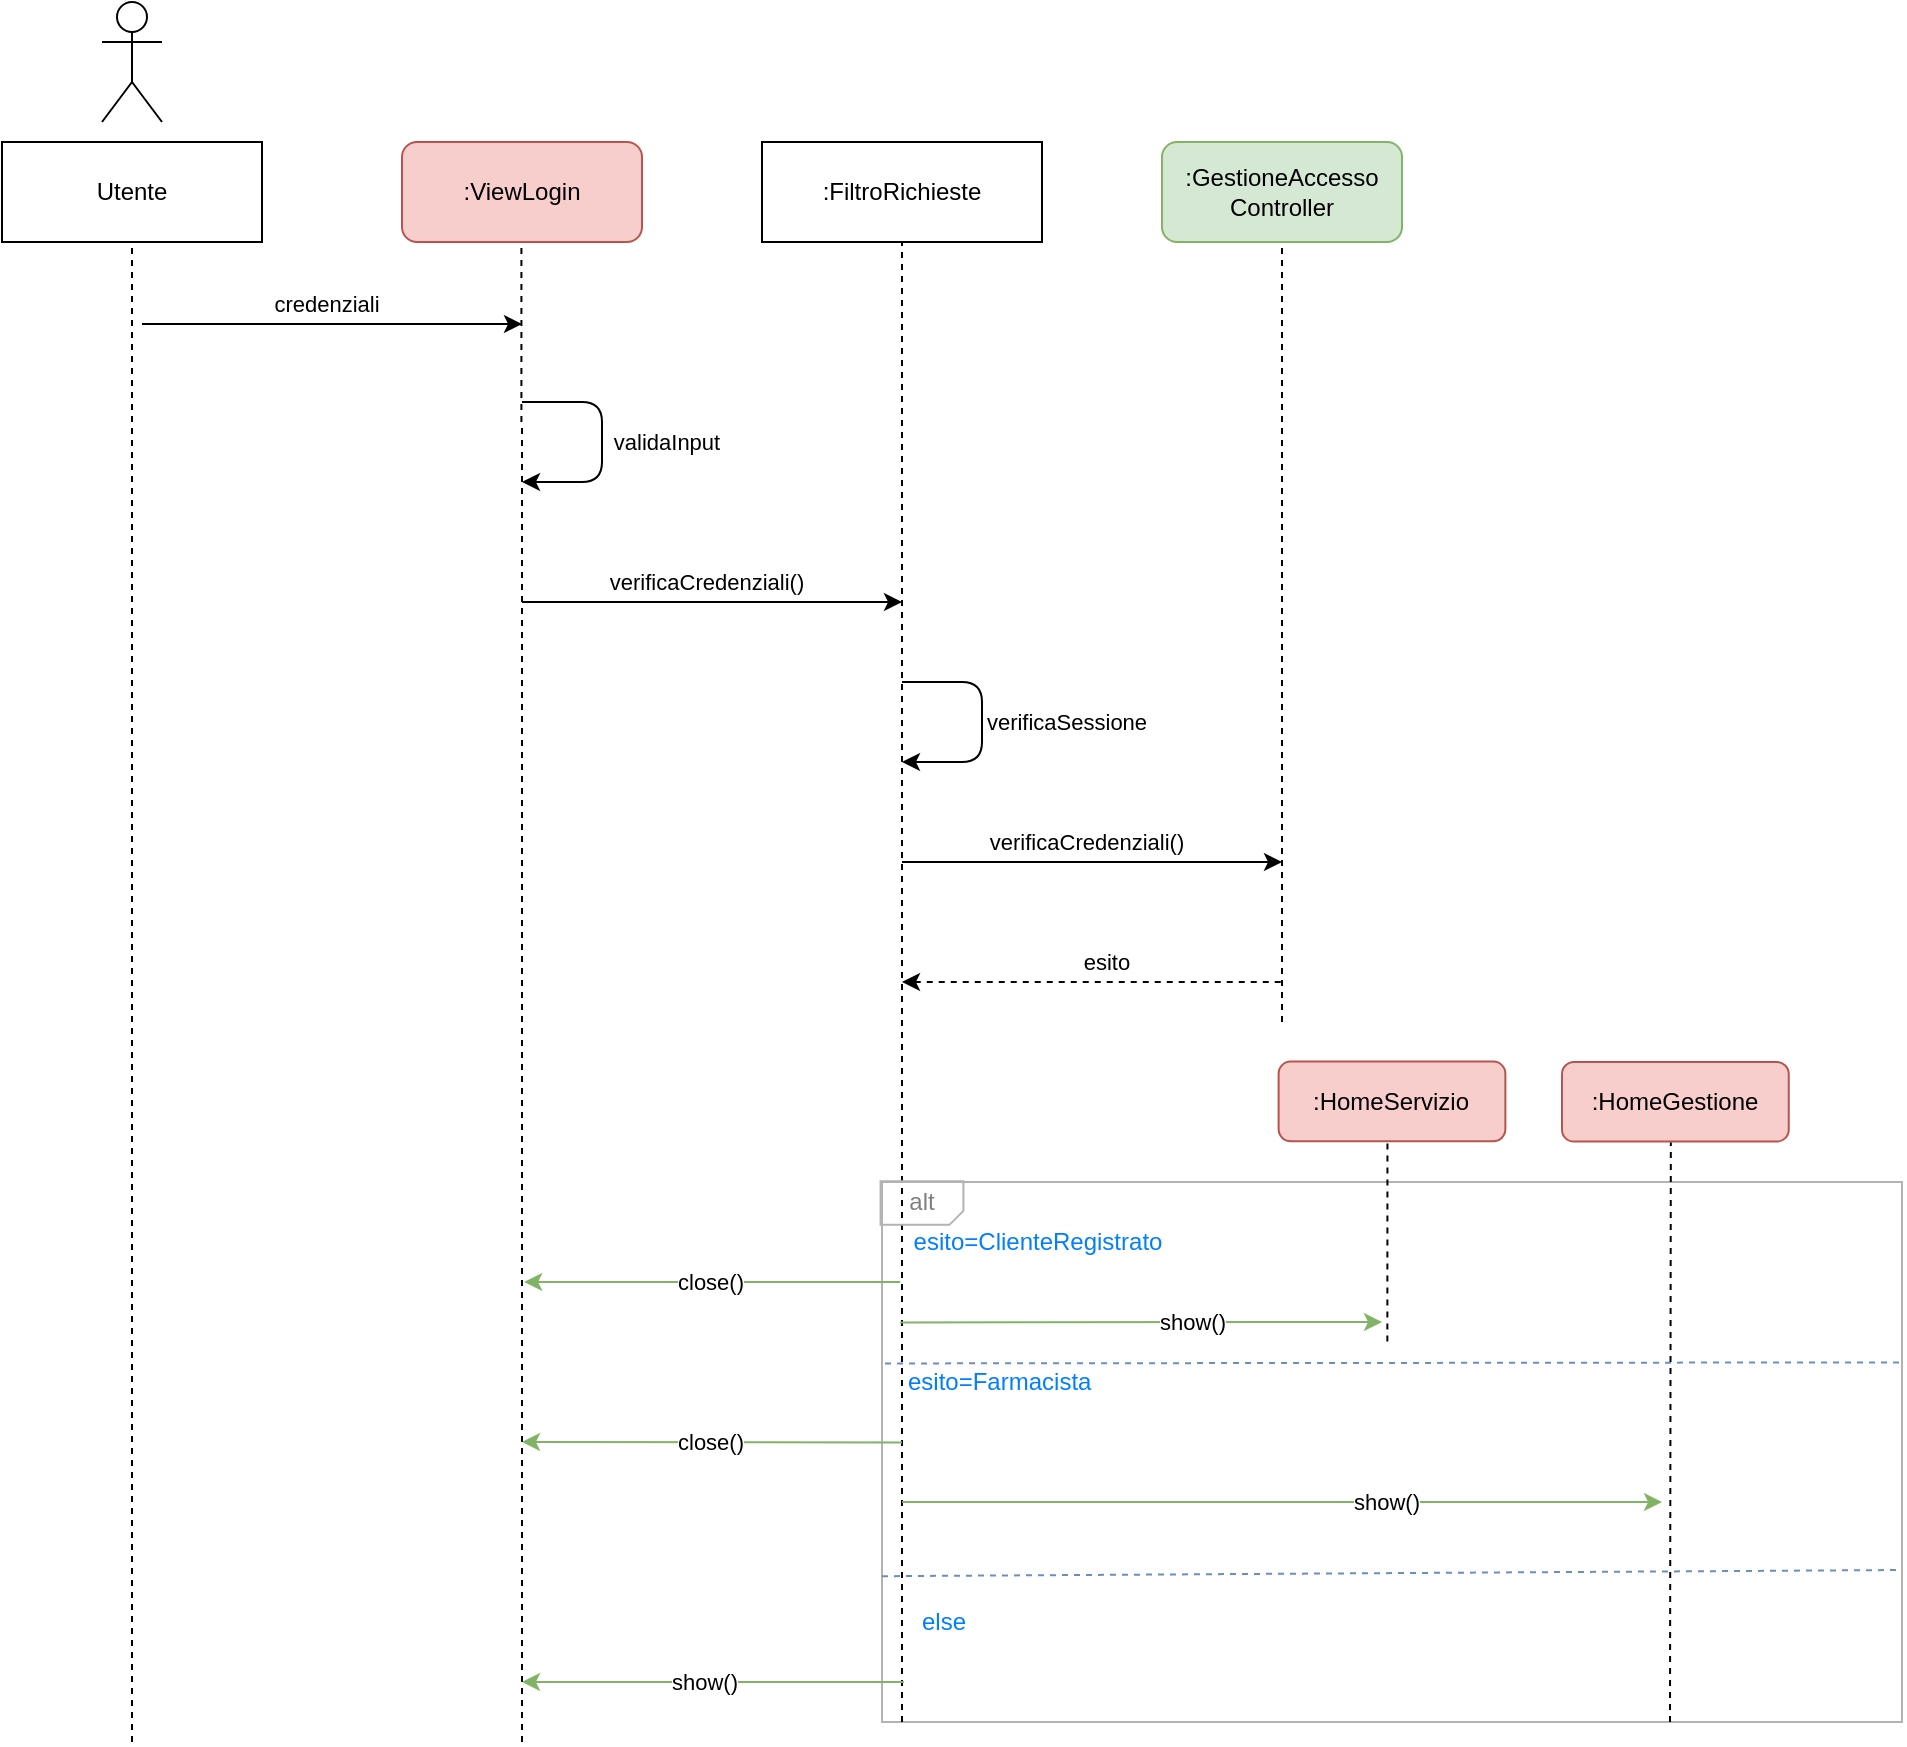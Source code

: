 <mxfile version="14.6.13" type="device"><diagram id="1uggloOp5O8w2eSINhvE" name="LoginUtente"><mxGraphModel dx="1038" dy="619" grid="1" gridSize="10" guides="1" tooltips="1" connect="1" arrows="1" fold="1" page="1" pageScale="1" pageWidth="850" pageHeight="1100" math="0" shadow="0"><root><mxCell id="0"/><mxCell id="1" parent="0"/><mxCell id="bh1O_NKs7OJYDz1qPrMp-39" value="" style="rounded=0;whiteSpace=wrap;html=1;fillColor=none;strokeColor=#B3B3B3;" parent="1" vertex="1"><mxGeometry x="570" y="640" width="510" height="270" as="geometry"/></mxCell><mxCell id="bh1O_NKs7OJYDz1qPrMp-40" value=":ViewLogin" style="rounded=1;whiteSpace=wrap;html=1;fillColor=#f8cecc;strokeColor=#b85450;" parent="1" vertex="1"><mxGeometry x="330" y="120" width="120" height="50" as="geometry"/></mxCell><mxCell id="bh1O_NKs7OJYDz1qPrMp-41" value=":GestioneAccesso&lt;br&gt;Controller" style="rounded=1;whiteSpace=wrap;html=1;fillColor=#d5e8d4;strokeColor=#82b366;" parent="1" vertex="1"><mxGeometry x="710" y="120" width="120" height="50" as="geometry"/></mxCell><mxCell id="bh1O_NKs7OJYDz1qPrMp-43" value="" style="endArrow=none;dashed=1;html=1;startArrow=none;" parent="1" edge="1"><mxGeometry width="50" height="50" relative="1" as="geometry"><mxPoint x="389.71" y="260" as="sourcePoint"/><mxPoint x="389.71" y="170" as="targetPoint"/></mxGeometry></mxCell><mxCell id="bh1O_NKs7OJYDz1qPrMp-45" value="" style="endArrow=none;dashed=1;html=1;" parent="1" edge="1"><mxGeometry width="50" height="50" relative="1" as="geometry"><mxPoint x="390" y="920" as="sourcePoint"/><mxPoint x="390" y="260" as="targetPoint"/></mxGeometry></mxCell><mxCell id="bh1O_NKs7OJYDz1qPrMp-47" value="" style="endArrow=none;dashed=1;html=1;entryX=0.5;entryY=1;entryDx=0;entryDy=0;" parent="1" target="bh1O_NKs7OJYDz1qPrMp-89" edge="1"><mxGeometry width="50" height="50" relative="1" as="geometry"><mxPoint x="580" y="910" as="sourcePoint"/><mxPoint x="570" y="190" as="targetPoint"/><Array as="points"/></mxGeometry></mxCell><mxCell id="bh1O_NKs7OJYDz1qPrMp-52" value="" style="shape=card;whiteSpace=wrap;html=1;strokeColor=#B3B3B3;fillColor=none;rotation=-90;flipV=1;size=7;" parent="1" vertex="1"><mxGeometry x="579.09" y="629.8" width="21.81" height="41.43" as="geometry"/></mxCell><mxCell id="bh1O_NKs7OJYDz1qPrMp-53" value=":HomeServizio" style="rounded=1;whiteSpace=wrap;html=1;fillColor=#f8cecc;strokeColor=#b85450;" parent="1" vertex="1"><mxGeometry x="768.31" y="579.8" width="113.37" height="39.8" as="geometry"/></mxCell><mxCell id="bh1O_NKs7OJYDz1qPrMp-55" value="" style="endArrow=none;dashed=1;html=1;entryX=0.48;entryY=1.01;entryDx=0;entryDy=0;entryPerimeter=0;" parent="1" target="bh1O_NKs7OJYDz1qPrMp-53" edge="1"><mxGeometry width="50" height="50" relative="1" as="geometry"><mxPoint x="822.68" y="719.8" as="sourcePoint"/><mxPoint x="821.68" y="659.6" as="targetPoint"/></mxGeometry></mxCell><mxCell id="bh1O_NKs7OJYDz1qPrMp-57" value="&lt;font color=&quot;#808080&quot;&gt;alt&lt;/font&gt;" style="text;html=1;strokeColor=none;fillColor=none;align=center;verticalAlign=middle;whiteSpace=wrap;rounded=0;" parent="1" vertex="1"><mxGeometry x="570" y="639.8" width="40" height="20" as="geometry"/></mxCell><mxCell id="bh1O_NKs7OJYDz1qPrMp-58" value="" style="endArrow=classic;html=1;fillColor=#d5e8d4;strokeColor=#82b366;" parent="1" edge="1"><mxGeometry width="50" height="50" relative="1" as="geometry"><mxPoint x="579.09" y="710.2" as="sourcePoint"/><mxPoint x="820" y="710" as="targetPoint"/></mxGeometry></mxCell><mxCell id="bh1O_NKs7OJYDz1qPrMp-59" value="show()" style="edgeLabel;html=1;align=center;verticalAlign=middle;resizable=0;points=[];" parent="bh1O_NKs7OJYDz1qPrMp-58" vertex="1" connectable="0"><mxGeometry x="0.375" relative="1" as="geometry"><mxPoint x="-20" as="offset"/></mxGeometry></mxCell><mxCell id="bh1O_NKs7OJYDz1qPrMp-63" value="&lt;font color=&quot;#007fff&quot;&gt;esito=ClienteRegistrato&lt;/font&gt;" style="text;html=1;strokeColor=none;fillColor=none;align=center;verticalAlign=middle;whiteSpace=wrap;rounded=0;" parent="1" vertex="1"><mxGeometry x="580.91" y="659.8" width="134.09" height="20" as="geometry"/></mxCell><mxCell id="bh1O_NKs7OJYDz1qPrMp-65" value="" style="endArrow=none;dashed=1;html=1;fillColor=#dae8fc;strokeColor=#6c8ebf;exitX=0.003;exitY=0.336;exitDx=0;exitDy=0;exitPerimeter=0;" parent="1" source="bh1O_NKs7OJYDz1qPrMp-39" edge="1"><mxGeometry width="50" height="50" relative="1" as="geometry"><mxPoint x="580.91" y="730" as="sourcePoint"/><mxPoint x="1080" y="730.2" as="targetPoint"/></mxGeometry></mxCell><mxCell id="bh1O_NKs7OJYDz1qPrMp-69" value="" style="endArrow=classic;html=1;fillColor=#d5e8d4;strokeColor=#82b366;" parent="1" edge="1"><mxGeometry width="50" height="50" relative="1" as="geometry"><mxPoint x="580.91" y="890" as="sourcePoint"/><mxPoint x="390.0" y="890" as="targetPoint"/></mxGeometry></mxCell><mxCell id="bh1O_NKs7OJYDz1qPrMp-70" value="show()" style="edgeLabel;html=1;align=center;verticalAlign=middle;resizable=0;points=[];" parent="bh1O_NKs7OJYDz1qPrMp-69" vertex="1" connectable="0"><mxGeometry x="0.375" relative="1" as="geometry"><mxPoint x="31" as="offset"/></mxGeometry></mxCell><mxCell id="bh1O_NKs7OJYDz1qPrMp-71" value=":HomeGestione" style="rounded=1;whiteSpace=wrap;html=1;fillColor=#f8cecc;strokeColor=#b85450;" parent="1" vertex="1"><mxGeometry x="910" y="580" width="113.37" height="39.8" as="geometry"/></mxCell><mxCell id="bh1O_NKs7OJYDz1qPrMp-72" value="" style="endArrow=none;dashed=1;html=1;entryX=0.48;entryY=1.01;entryDx=0;entryDy=0;entryPerimeter=0;" parent="1" target="bh1O_NKs7OJYDz1qPrMp-71" edge="1"><mxGeometry width="50" height="50" relative="1" as="geometry"><mxPoint x="964" y="910" as="sourcePoint"/><mxPoint x="963.37" y="659.8" as="targetPoint"/></mxGeometry></mxCell><mxCell id="bh1O_NKs7OJYDz1qPrMp-73" value="" style="endArrow=none;dashed=1;html=1;fillColor=#dae8fc;strokeColor=#6c8ebf;exitX=0;exitY=0.73;exitDx=0;exitDy=0;exitPerimeter=0;" parent="1" source="bh1O_NKs7OJYDz1qPrMp-39" edge="1"><mxGeometry width="50" height="50" relative="1" as="geometry"><mxPoint x="581.91" y="833.8" as="sourcePoint"/><mxPoint x="1080" y="834" as="targetPoint"/></mxGeometry></mxCell><mxCell id="bh1O_NKs7OJYDz1qPrMp-74" value="&lt;span style=&quot;color: rgb(0 , 127 , 255)&quot;&gt;esito=Farmacista&lt;/span&gt;" style="text;html=1;strokeColor=none;fillColor=none;align=left;verticalAlign=middle;whiteSpace=wrap;rounded=0;" parent="1" vertex="1"><mxGeometry x="580.91" y="730" width="144.09" height="20" as="geometry"/></mxCell><mxCell id="bh1O_NKs7OJYDz1qPrMp-75" value="" style="endArrow=classic;html=1;fillColor=#d5e8d4;strokeColor=#82b366;" parent="1" edge="1"><mxGeometry width="50" height="50" relative="1" as="geometry"><mxPoint x="580" y="800" as="sourcePoint"/><mxPoint x="960" y="800" as="targetPoint"/></mxGeometry></mxCell><mxCell id="bh1O_NKs7OJYDz1qPrMp-76" value="show()" style="edgeLabel;html=1;align=center;verticalAlign=middle;resizable=0;points=[];" parent="bh1O_NKs7OJYDz1qPrMp-75" vertex="1" connectable="0"><mxGeometry x="0.375" relative="1" as="geometry"><mxPoint x="-20" as="offset"/></mxGeometry></mxCell><mxCell id="bh1O_NKs7OJYDz1qPrMp-77" value="" style="shape=umlActor;verticalLabelPosition=bottom;verticalAlign=top;html=1;outlineConnect=0;" parent="1" vertex="1"><mxGeometry x="180" y="50" width="30" height="60" as="geometry"/></mxCell><mxCell id="bh1O_NKs7OJYDz1qPrMp-78" value="Utente" style="rounded=0;whiteSpace=wrap;html=1;" parent="1" vertex="1"><mxGeometry x="130" y="120" width="130" height="50" as="geometry"/></mxCell><mxCell id="bh1O_NKs7OJYDz1qPrMp-79" value="" style="endArrow=none;dashed=1;html=1;" parent="1" edge="1"><mxGeometry width="50" height="50" relative="1" as="geometry"><mxPoint x="195" y="920" as="sourcePoint"/><mxPoint x="195" y="170" as="targetPoint"/></mxGeometry></mxCell><mxCell id="bh1O_NKs7OJYDz1qPrMp-82" value="" style="endArrow=classic;html=1;" parent="1" edge="1"><mxGeometry width="50" height="50" relative="1" as="geometry"><mxPoint x="200" y="211" as="sourcePoint"/><mxPoint x="390" y="211" as="targetPoint"/></mxGeometry></mxCell><mxCell id="bh1O_NKs7OJYDz1qPrMp-83" value="credenziali" style="edgeLabel;html=1;align=center;verticalAlign=middle;resizable=0;points=[];" parent="bh1O_NKs7OJYDz1qPrMp-82" vertex="1" connectable="0"><mxGeometry x="-0.213" y="2" relative="1" as="geometry"><mxPoint x="17" y="-8" as="offset"/></mxGeometry></mxCell><mxCell id="bh1O_NKs7OJYDz1qPrMp-84" value="" style="endArrow=classic;html=1;" parent="1" edge="1"><mxGeometry width="50" height="50" relative="1" as="geometry"><mxPoint x="390" y="250" as="sourcePoint"/><mxPoint x="390" y="290" as="targetPoint"/><Array as="points"><mxPoint x="430" y="250"/><mxPoint x="430" y="290"/></Array></mxGeometry></mxCell><mxCell id="bh1O_NKs7OJYDz1qPrMp-86" value="validaInput" style="edgeLabel;html=1;align=center;verticalAlign=middle;resizable=0;points=[];" parent="1" vertex="1" connectable="0"><mxGeometry x="460.001" y="280" as="geometry"><mxPoint x="2" y="-10" as="offset"/></mxGeometry></mxCell><mxCell id="bh1O_NKs7OJYDz1qPrMp-87" value="" style="endArrow=classic;html=1;" parent="1" edge="1"><mxGeometry width="50" height="50" relative="1" as="geometry"><mxPoint x="390" y="350" as="sourcePoint"/><mxPoint x="580" y="350" as="targetPoint"/></mxGeometry></mxCell><mxCell id="bh1O_NKs7OJYDz1qPrMp-88" value="verificaCredenziali()" style="edgeLabel;html=1;align=center;verticalAlign=middle;resizable=0;points=[];" parent="bh1O_NKs7OJYDz1qPrMp-87" vertex="1" connectable="0"><mxGeometry x="-0.213" y="2" relative="1" as="geometry"><mxPoint x="17" y="-8" as="offset"/></mxGeometry></mxCell><mxCell id="bh1O_NKs7OJYDz1qPrMp-89" value=":FiltroRichieste" style="rounded=0;whiteSpace=wrap;html=1;" parent="1" vertex="1"><mxGeometry x="510" y="120" width="140" height="50" as="geometry"/></mxCell><mxCell id="bh1O_NKs7OJYDz1qPrMp-92" value="" style="endArrow=none;dashed=1;html=1;" parent="1" edge="1"><mxGeometry width="50" height="50" relative="1" as="geometry"><mxPoint x="770" y="560" as="sourcePoint"/><mxPoint x="770" y="170" as="targetPoint"/></mxGeometry></mxCell><mxCell id="bh1O_NKs7OJYDz1qPrMp-93" value="" style="endArrow=classic;html=1;" parent="1" edge="1"><mxGeometry width="50" height="50" relative="1" as="geometry"><mxPoint x="580.0" y="480" as="sourcePoint"/><mxPoint x="770" y="480" as="targetPoint"/></mxGeometry></mxCell><mxCell id="bh1O_NKs7OJYDz1qPrMp-94" value="verificaCredenziali()" style="edgeLabel;html=1;align=center;verticalAlign=middle;resizable=0;points=[];" parent="bh1O_NKs7OJYDz1qPrMp-93" vertex="1" connectable="0"><mxGeometry x="-0.213" y="2" relative="1" as="geometry"><mxPoint x="17" y="-8" as="offset"/></mxGeometry></mxCell><mxCell id="bh1O_NKs7OJYDz1qPrMp-97" value="" style="endArrow=classic;html=1;" parent="1" edge="1"><mxGeometry width="50" height="50" relative="1" as="geometry"><mxPoint x="580" y="390" as="sourcePoint"/><mxPoint x="580" y="430" as="targetPoint"/><Array as="points"><mxPoint x="620" y="390"/><mxPoint x="620" y="430"/></Array></mxGeometry></mxCell><mxCell id="bh1O_NKs7OJYDz1qPrMp-98" value="verificaSessione" style="edgeLabel;html=1;align=center;verticalAlign=middle;resizable=0;points=[];" parent="1" vertex="1" connectable="0"><mxGeometry x="660.001" y="420" as="geometry"><mxPoint x="2" y="-10" as="offset"/></mxGeometry></mxCell><mxCell id="bh1O_NKs7OJYDz1qPrMp-99" value="" style="endArrow=classic;html=1;fillColor=#d5e8d4;strokeColor=#82b366;" parent="1" edge="1"><mxGeometry width="50" height="50" relative="1" as="geometry"><mxPoint x="579.09" y="690" as="sourcePoint"/><mxPoint x="391.09" y="690" as="targetPoint"/></mxGeometry></mxCell><mxCell id="bh1O_NKs7OJYDz1qPrMp-100" value="close()" style="edgeLabel;html=1;align=center;verticalAlign=middle;resizable=0;points=[];" parent="bh1O_NKs7OJYDz1qPrMp-99" vertex="1" connectable="0"><mxGeometry x="0.375" relative="1" as="geometry"><mxPoint x="34" as="offset"/></mxGeometry></mxCell><mxCell id="bh1O_NKs7OJYDz1qPrMp-104" value="&lt;span style=&quot;color: rgb(0 , 127 , 255)&quot;&gt;else&lt;/span&gt;" style="text;html=1;strokeColor=none;fillColor=none;align=left;verticalAlign=middle;whiteSpace=wrap;rounded=0;" parent="1" vertex="1"><mxGeometry x="587.96" y="850" width="144.09" height="20" as="geometry"/></mxCell><mxCell id="bh1O_NKs7OJYDz1qPrMp-106" value="" style="endArrow=none;dashed=1;html=1;startArrow=classic;startFill=1;" parent="1" edge="1"><mxGeometry width="50" height="50" relative="1" as="geometry"><mxPoint x="580" y="540" as="sourcePoint"/><mxPoint x="770" y="540" as="targetPoint"/></mxGeometry></mxCell><mxCell id="bh1O_NKs7OJYDz1qPrMp-107" value="esito" style="edgeLabel;html=1;align=center;verticalAlign=middle;resizable=0;points=[];" parent="1" vertex="1" connectable="0"><mxGeometry x="682.0" y="530.0" as="geometry"/></mxCell><mxCell id="bh1O_NKs7OJYDz1qPrMp-112" value="" style="endArrow=classic;html=1;fillColor=#d5e8d4;strokeColor=#82b366;" parent="1" edge="1"><mxGeometry width="50" height="50" relative="1" as="geometry"><mxPoint x="580.0" y="770.2" as="sourcePoint"/><mxPoint x="390.0" y="770" as="targetPoint"/></mxGeometry></mxCell><mxCell id="bh1O_NKs7OJYDz1qPrMp-113" value="close()" style="edgeLabel;html=1;align=center;verticalAlign=middle;resizable=0;points=[];" parent="bh1O_NKs7OJYDz1qPrMp-112" vertex="1" connectable="0"><mxGeometry x="0.375" relative="1" as="geometry"><mxPoint x="34" as="offset"/></mxGeometry></mxCell></root></mxGraphModel></diagram></mxfile>